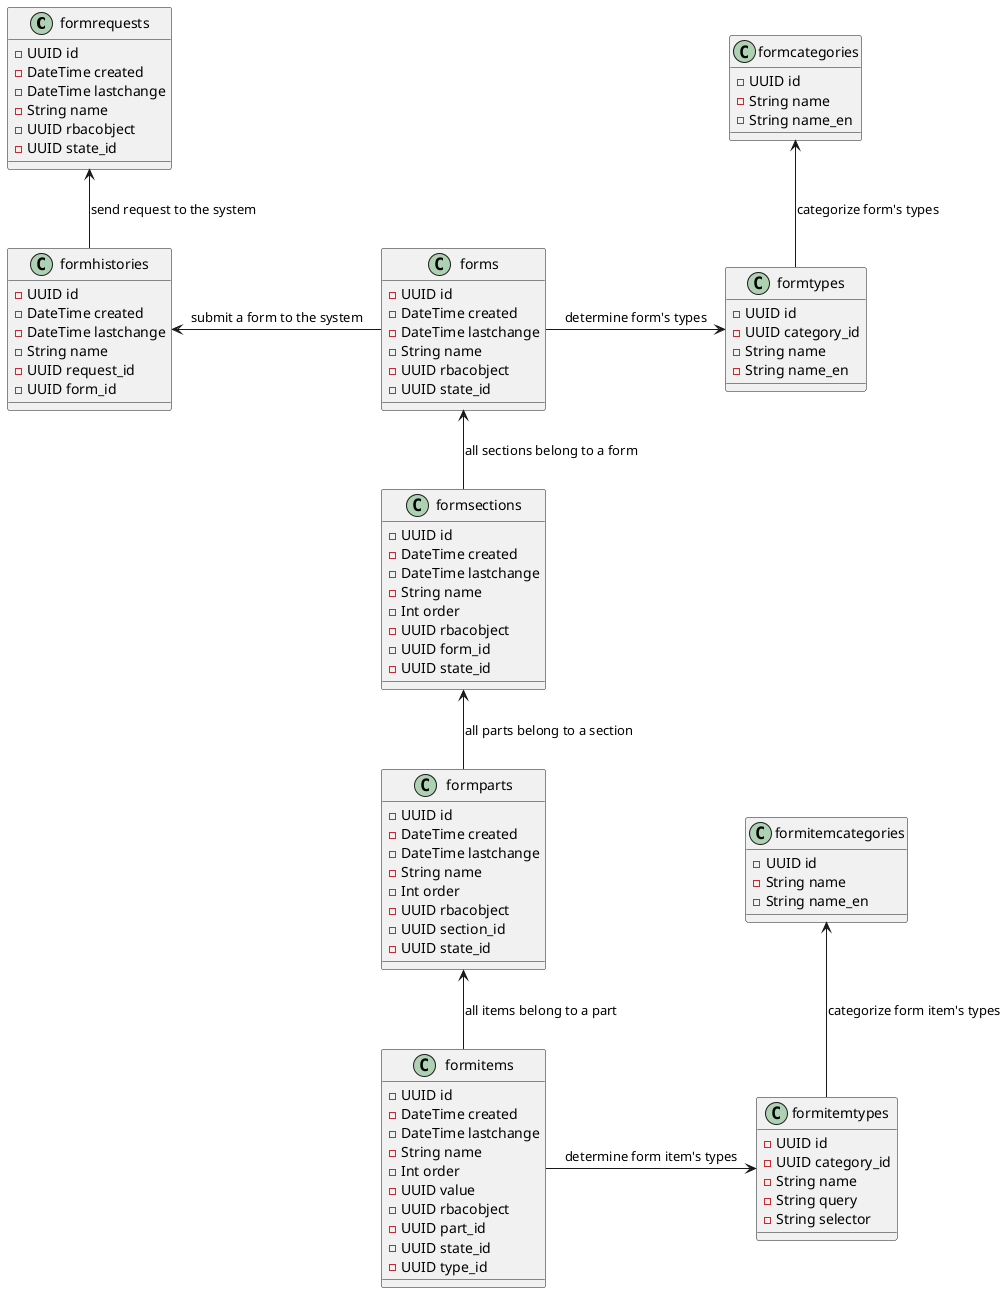 @startuml class_diagram
'''''''''''''''''''''''''''''''''''''''''''''''''''''''''''''''''''''''''''''''''''''''''''
'Request

class formrequests{
    -UUID id
    -DateTime created
    -DateTime lastchange
    -String name
    -UUID rbacobject
    -UUID state_id
}

class formhistories{
    -UUID id
    -DateTime created
    -DateTime lastchange
    -String name
    -UUID request_id
    -UUID form_id
}

class forms{
    -UUID id
    -DateTime created
    -DateTime lastchange
    -String name
    -UUID rbacobject
    -UUID state_id
}

forms -left-> formhistories : submit a form to the system
formhistories -up-> formrequests : send request to the system

'''''''''''''''''''''''''''''''''''''''''''''''''''''''''''''''''''''''''''''''''''''''''''
'Forms categorization

class formtypes{
    -UUID id
    -UUID category_id
    -String name
    -String name_en
}

class formcategories{
    -UUID id
    -String name
    -String name_en
}

forms -right-> formtypes : determine form's types
formtypes -up-> formcategories : categorize form's types

'''''''''''''''''''''''''''''''''''''''''''''''''''''''''''''''''''''''''''''''''''''''''''
'Parts of a form

class formsections{
    -UUID id
    -DateTime created
    -DateTime lastchange
    -String name
    -Int order
    -UUID rbacobject
    -UUID form_id
    -UUID state_id
}

class formparts{
    -UUID id
    -DateTime created
    -DateTime lastchange
    -String name
    -Int order
    -UUID rbacobject
    -UUID section_id
    -UUID state_id
}

class formitems{
    -UUID id
    -DateTime created
    -DateTime lastchange
    -String name
    -Int order
    -UUID value
    -UUID rbacobject
    -UUID part_id
    -UUID state_id
    -UUID type_id
}

formsections -up-> forms : all sections belong to a form
formparts -up-> formsections : all parts belong to a section
formitems -up-> formparts : all items belong to a part

'''''''''''''''''''''''''''''''''''''''''''''''''''''''''''''''''''''''''''''''''''''''''''
'Form item categorization

class formitemtypes{
    -UUID id
    -UUID category_id
    -String name
    -String query
    -String selector
}

class formitemcategories{
    -UUID id
    -String name
    -String name_en
}

formitems -right-> formitemtypes : determine form item's types
formitemtypes -up-> formitemcategories : categorize form item's types
@enduml
